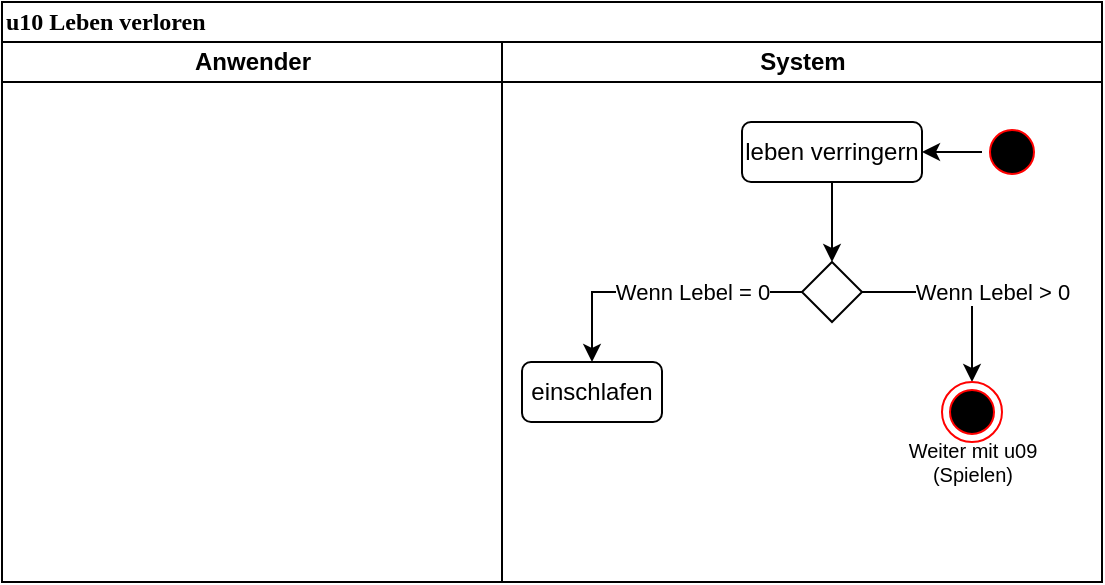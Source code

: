 <mxfile version="22.0.8" type="github">
  <diagram name="Seite-1" id="60NqQOznhc1A8SArfkW2">
    <mxGraphModel dx="819" dy="415" grid="1" gridSize="10" guides="1" tooltips="1" connect="1" arrows="1" fold="1" page="1" pageScale="1" pageWidth="827" pageHeight="1169" math="0" shadow="0">
      <root>
        <mxCell id="0" />
        <mxCell id="1" parent="0" />
        <mxCell id="De6Wa1WC866q7eQohw9J-1" value="u10 Leben verloren" style="swimlane;html=1;childLayout=stackLayout;startSize=20;rounded=0;shadow=0;comic=0;labelBackgroundColor=none;strokeWidth=1;fontFamily=Verdana;fontSize=12;align=left;" vertex="1" parent="1">
          <mxGeometry x="40" y="20" width="550" height="290" as="geometry" />
        </mxCell>
        <mxCell id="De6Wa1WC866q7eQohw9J-2" value="Anwender" style="swimlane;html=1;startSize=20;" vertex="1" parent="De6Wa1WC866q7eQohw9J-1">
          <mxGeometry y="20" width="250" height="270" as="geometry" />
        </mxCell>
        <mxCell id="De6Wa1WC866q7eQohw9J-6" value="System" style="swimlane;html=1;startSize=20;" vertex="1" parent="De6Wa1WC866q7eQohw9J-1">
          <mxGeometry x="250" y="20" width="300" height="270" as="geometry" />
        </mxCell>
        <mxCell id="De6Wa1WC866q7eQohw9J-22" style="edgeStyle=orthogonalEdgeStyle;rounded=0;orthogonalLoop=1;jettySize=auto;html=1;exitX=0;exitY=0.5;exitDx=0;exitDy=0;entryX=1;entryY=0.5;entryDx=0;entryDy=0;" edge="1" parent="De6Wa1WC866q7eQohw9J-6" source="De6Wa1WC866q7eQohw9J-3" target="De6Wa1WC866q7eQohw9J-12">
          <mxGeometry relative="1" as="geometry" />
        </mxCell>
        <mxCell id="De6Wa1WC866q7eQohw9J-3" value="" style="ellipse;html=1;shape=startState;fillColor=#000000;strokeColor=#ff0000;" vertex="1" parent="De6Wa1WC866q7eQohw9J-6">
          <mxGeometry x="240" y="40" width="30" height="30" as="geometry" />
        </mxCell>
        <mxCell id="De6Wa1WC866q7eQohw9J-21" style="edgeStyle=orthogonalEdgeStyle;rounded=0;orthogonalLoop=1;jettySize=auto;html=1;exitX=0.5;exitY=1;exitDx=0;exitDy=0;entryX=0.5;entryY=0;entryDx=0;entryDy=0;" edge="1" parent="De6Wa1WC866q7eQohw9J-6" source="De6Wa1WC866q7eQohw9J-12" target="De6Wa1WC866q7eQohw9J-13">
          <mxGeometry relative="1" as="geometry" />
        </mxCell>
        <mxCell id="De6Wa1WC866q7eQohw9J-12" value="leben verringern" style="rounded=1;whiteSpace=wrap;html=1;" vertex="1" parent="De6Wa1WC866q7eQohw9J-6">
          <mxGeometry x="120" y="40" width="90" height="30" as="geometry" />
        </mxCell>
        <mxCell id="De6Wa1WC866q7eQohw9J-13" value="" style="rhombus;whiteSpace=wrap;html=1;" vertex="1" parent="De6Wa1WC866q7eQohw9J-6">
          <mxGeometry x="150" y="110" width="30" height="30" as="geometry" />
        </mxCell>
        <mxCell id="De6Wa1WC866q7eQohw9J-14" value="einschlafen" style="rounded=1;whiteSpace=wrap;html=1;" vertex="1" parent="De6Wa1WC866q7eQohw9J-6">
          <mxGeometry x="10" y="160" width="70" height="30" as="geometry" />
        </mxCell>
        <mxCell id="De6Wa1WC866q7eQohw9J-16" value="" style="endArrow=classic;html=1;rounded=0;entryX=0.5;entryY=0;entryDx=0;entryDy=0;exitX=0;exitY=0.5;exitDx=0;exitDy=0;" edge="1" parent="De6Wa1WC866q7eQohw9J-6" source="De6Wa1WC866q7eQohw9J-13" target="De6Wa1WC866q7eQohw9J-14">
          <mxGeometry relative="1" as="geometry">
            <mxPoint x="24" y="120" as="sourcePoint" />
            <mxPoint x="124" y="120" as="targetPoint" />
            <Array as="points">
              <mxPoint x="45" y="125" />
            </Array>
          </mxGeometry>
        </mxCell>
        <mxCell id="De6Wa1WC866q7eQohw9J-17" value="Wenn Lebel = 0" style="edgeLabel;resizable=0;html=1;align=center;verticalAlign=middle;" connectable="0" vertex="1" parent="De6Wa1WC866q7eQohw9J-16">
          <mxGeometry relative="1" as="geometry">
            <mxPoint x="15" as="offset" />
          </mxGeometry>
        </mxCell>
        <mxCell id="De6Wa1WC866q7eQohw9J-18" value="" style="endArrow=classic;html=1;rounded=0;entryX=0.5;entryY=0;entryDx=0;entryDy=0;exitX=1;exitY=0.5;exitDx=0;exitDy=0;" edge="1" parent="De6Wa1WC866q7eQohw9J-6" source="De6Wa1WC866q7eQohw9J-13" target="De6Wa1WC866q7eQohw9J-7">
          <mxGeometry relative="1" as="geometry">
            <mxPoint x="217.5" y="100" as="sourcePoint" />
            <mxPoint x="240" y="160" as="targetPoint" />
            <Array as="points">
              <mxPoint x="235" y="125" />
            </Array>
          </mxGeometry>
        </mxCell>
        <mxCell id="De6Wa1WC866q7eQohw9J-19" value="Wenn Lebel &amp;gt; 0" style="edgeLabel;resizable=0;html=1;align=center;verticalAlign=middle;" connectable="0" vertex="1" parent="De6Wa1WC866q7eQohw9J-18">
          <mxGeometry relative="1" as="geometry">
            <mxPoint x="15" as="offset" />
          </mxGeometry>
        </mxCell>
        <mxCell id="De6Wa1WC866q7eQohw9J-7" value="" style="ellipse;html=1;shape=endState;fillColor=#000000;strokeColor=#ff0000;" vertex="1" parent="De6Wa1WC866q7eQohw9J-6">
          <mxGeometry x="220" y="170" width="30" height="30" as="geometry" />
        </mxCell>
        <mxCell id="De6Wa1WC866q7eQohw9J-10" value="Weiter mit u09&lt;br style=&quot;font-size: 10px;&quot;&gt;(Spielen)" style="text;html=1;strokeColor=none;fillColor=none;align=center;verticalAlign=middle;whiteSpace=wrap;rounded=0;fontSize=10;" vertex="1" parent="De6Wa1WC866q7eQohw9J-6">
          <mxGeometry x="197.5" y="200" width="75" height="20" as="geometry" />
        </mxCell>
      </root>
    </mxGraphModel>
  </diagram>
</mxfile>
